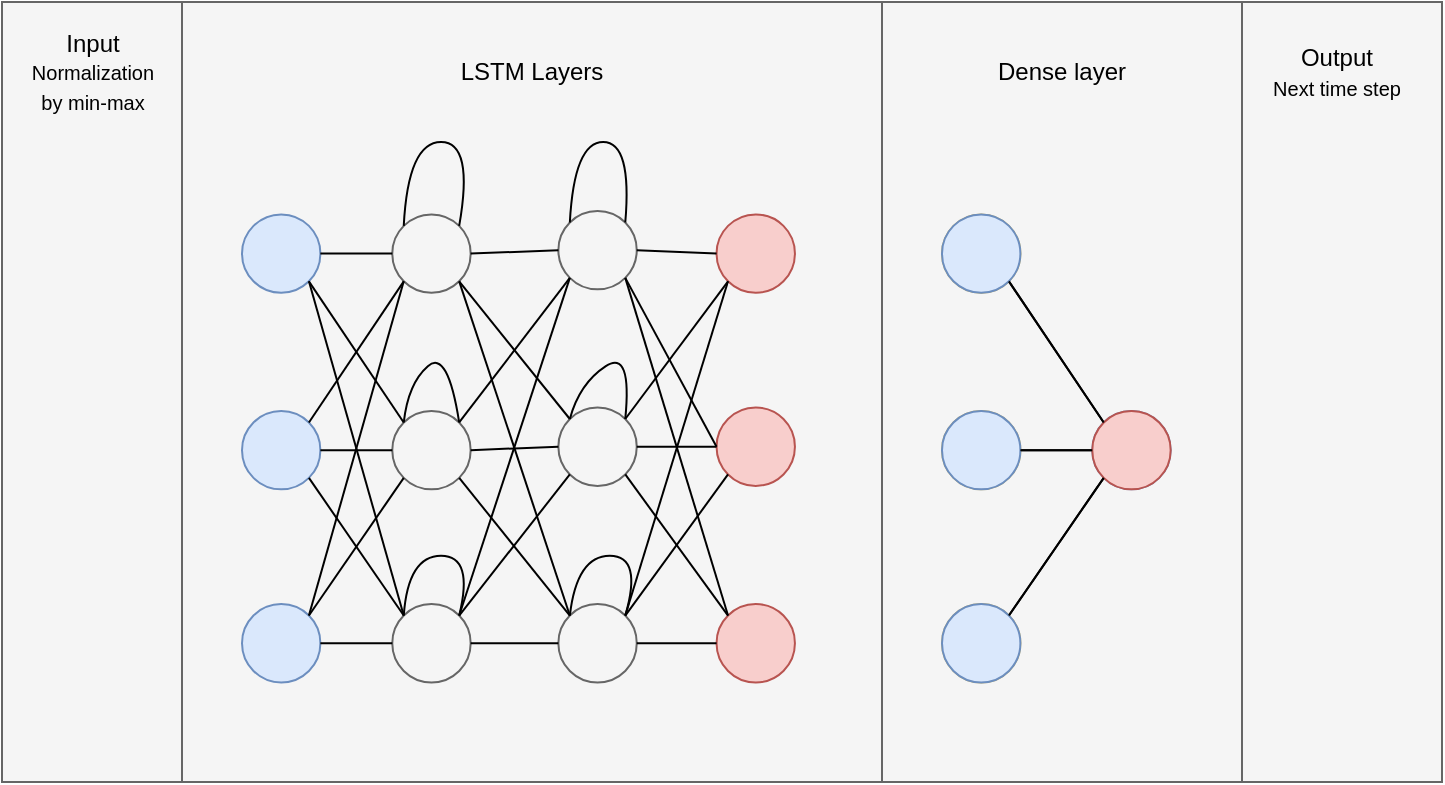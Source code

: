 <mxfile version="24.9.0">
  <diagram name="Recurrent Neural Network (RNN)" id="LHz0P33K-LMMh44sAPcR">
    <mxGraphModel dx="1434" dy="738" grid="1" gridSize="10" guides="1" tooltips="1" connect="1" arrows="1" fold="1" page="1" pageScale="1" pageWidth="850" pageHeight="1100" math="0" shadow="0">
      <root>
        <mxCell id="Lu3lADUNCScUDSHZM6QB-0" />
        <mxCell id="Lu3lADUNCScUDSHZM6QB-1" parent="Lu3lADUNCScUDSHZM6QB-0" />
        <mxCell id="SHPWQL9Js9zqcqUEqA2E-23" value="" style="group;fillColor=#dae8fc;strokeColor=#6c8ebf;" parent="Lu3lADUNCScUDSHZM6QB-1" vertex="1" connectable="0">
          <mxGeometry x="140" y="230" width="320" height="320" as="geometry" />
        </mxCell>
        <mxCell id="Yk8ms6qGuwUDCU6Bnd6E-1" value="" style="rounded=0;whiteSpace=wrap;html=1;fillColor=#ffe6cc;strokeColor=#d79b00;" vertex="1" parent="SHPWQL9Js9zqcqUEqA2E-23">
          <mxGeometry x="-30" y="-70" width="350" height="390" as="geometry" />
        </mxCell>
        <mxCell id="Lu3lADUNCScUDSHZM6QB-6" value="" style="ellipse;whiteSpace=wrap;html=1;aspect=fixed;strokeColor=#d6b656;fillColor=#fff2cc;" parent="SHPWQL9Js9zqcqUEqA2E-23" vertex="1">
          <mxGeometry y="36.207" width="39.196" height="39.196" as="geometry" />
        </mxCell>
        <mxCell id="Lu3lADUNCScUDSHZM6QB-7" value="" style="ellipse;whiteSpace=wrap;html=1;aspect=fixed;strokeColor=#d6b656;fillColor=#fff2cc;" parent="SHPWQL9Js9zqcqUEqA2E-23" vertex="1">
          <mxGeometry y="134.483" width="39.196" height="39.196" as="geometry" />
        </mxCell>
        <mxCell id="Lu3lADUNCScUDSHZM6QB-8" value="" style="ellipse;whiteSpace=wrap;html=1;aspect=fixed;strokeColor=#d6b656;fillColor=#fff2cc;" parent="SHPWQL9Js9zqcqUEqA2E-23" vertex="1">
          <mxGeometry y="231.034" width="39.196" height="39.196" as="geometry" />
        </mxCell>
        <mxCell id="Lu3lADUNCScUDSHZM6QB-11" value="" style="ellipse;whiteSpace=wrap;html=1;aspect=fixed;strokeColor=#6c8ebf;fillColor=#dae8fc;" parent="SHPWQL9Js9zqcqUEqA2E-23" vertex="1">
          <mxGeometry x="75.136" y="36.207" width="39.196" height="39.196" as="geometry" />
        </mxCell>
        <mxCell id="Lu3lADUNCScUDSHZM6QB-12" value="" style="ellipse;whiteSpace=wrap;html=1;aspect=fixed;strokeColor=#6c8ebf;fillColor=#dae8fc;" parent="SHPWQL9Js9zqcqUEqA2E-23" vertex="1">
          <mxGeometry x="75.136" y="134.483" width="39.196" height="39.196" as="geometry" />
        </mxCell>
        <mxCell id="Lu3lADUNCScUDSHZM6QB-13" value="" style="ellipse;whiteSpace=wrap;html=1;aspect=fixed;strokeColor=#6c8ebf;fillColor=#dae8fc;" parent="SHPWQL9Js9zqcqUEqA2E-23" vertex="1">
          <mxGeometry x="75.136" y="231.034" width="39.196" height="39.196" as="geometry" />
        </mxCell>
        <mxCell id="Lu3lADUNCScUDSHZM6QB-15" value="" style="ellipse;whiteSpace=wrap;html=1;aspect=fixed;strokeColor=#6c8ebf;fillColor=#dae8fc;" parent="SHPWQL9Js9zqcqUEqA2E-23" vertex="1">
          <mxGeometry x="158.182" y="34.483" width="39.196" height="39.196" as="geometry" />
        </mxCell>
        <mxCell id="Lu3lADUNCScUDSHZM6QB-16" value="" style="ellipse;whiteSpace=wrap;html=1;aspect=fixed;strokeColor=#6c8ebf;fillColor=#dae8fc;" parent="SHPWQL9Js9zqcqUEqA2E-23" vertex="1">
          <mxGeometry x="158.182" y="132.759" width="39.196" height="39.196" as="geometry" />
        </mxCell>
        <mxCell id="Lu3lADUNCScUDSHZM6QB-17" value="" style="ellipse;whiteSpace=wrap;html=1;aspect=fixed;strokeColor=#6c8ebf;fillColor=#dae8fc;" parent="SHPWQL9Js9zqcqUEqA2E-23" vertex="1">
          <mxGeometry x="158.182" y="231.034" width="39.196" height="39.196" as="geometry" />
        </mxCell>
        <mxCell id="Lu3lADUNCScUDSHZM6QB-19" value="" style="ellipse;whiteSpace=wrap;html=1;aspect=fixed;strokeColor=#b85450;fillColor=#f8cecc;" parent="SHPWQL9Js9zqcqUEqA2E-23" vertex="1">
          <mxGeometry x="237.273" y="36.207" width="39.196" height="39.196" as="geometry" />
        </mxCell>
        <mxCell id="Lu3lADUNCScUDSHZM6QB-20" value="" style="ellipse;whiteSpace=wrap;html=1;aspect=fixed;strokeColor=#b85450;fillColor=#f8cecc;" parent="SHPWQL9Js9zqcqUEqA2E-23" vertex="1">
          <mxGeometry x="237.273" y="132.759" width="39.196" height="39.196" as="geometry" />
        </mxCell>
        <mxCell id="Lu3lADUNCScUDSHZM6QB-21" value="" style="ellipse;whiteSpace=wrap;html=1;aspect=fixed;strokeColor=#b85450;fillColor=#f8cecc;" parent="SHPWQL9Js9zqcqUEqA2E-23" vertex="1">
          <mxGeometry x="237.273" y="231.034" width="39.196" height="39.196" as="geometry" />
        </mxCell>
        <mxCell id="Lu3lADUNCScUDSHZM6QB-57" value="" style="endArrow=none;html=1;rounded=0;exitX=1;exitY=0.5;exitDx=0;exitDy=0;entryX=0;entryY=0.5;entryDx=0;entryDy=0;" parent="SHPWQL9Js9zqcqUEqA2E-23" source="Lu3lADUNCScUDSHZM6QB-7" target="Lu3lADUNCScUDSHZM6QB-12" edge="1">
          <mxGeometry width="50" height="50" relative="1" as="geometry">
            <mxPoint x="278.136" y="215.517" as="sourcePoint" />
            <mxPoint x="67.227" y="198.276" as="targetPoint" />
          </mxGeometry>
        </mxCell>
        <mxCell id="Lu3lADUNCScUDSHZM6QB-58" value="" style="endArrow=none;html=1;rounded=0;exitX=1;exitY=0.5;exitDx=0;exitDy=0;entryX=0;entryY=0.5;entryDx=0;entryDy=0;" parent="SHPWQL9Js9zqcqUEqA2E-23" source="Lu3lADUNCScUDSHZM6QB-8" target="Lu3lADUNCScUDSHZM6QB-13" edge="1">
          <mxGeometry width="50" height="50" relative="1" as="geometry">
            <mxPoint x="278.136" y="215.517" as="sourcePoint" />
            <mxPoint x="344.045" y="129.31" as="targetPoint" />
          </mxGeometry>
        </mxCell>
        <mxCell id="Lu3lADUNCScUDSHZM6QB-61" value="" style="endArrow=none;html=1;rounded=0;exitX=1;exitY=1;exitDx=0;exitDy=0;entryX=0;entryY=0;entryDx=0;entryDy=0;" parent="SHPWQL9Js9zqcqUEqA2E-23" source="Lu3lADUNCScUDSHZM6QB-6" target="Lu3lADUNCScUDSHZM6QB-12" edge="1">
          <mxGeometry width="50" height="50" relative="1" as="geometry">
            <mxPoint x="278.136" y="181.034" as="sourcePoint" />
            <mxPoint x="344.045" y="94.828" as="targetPoint" />
          </mxGeometry>
        </mxCell>
        <mxCell id="Lu3lADUNCScUDSHZM6QB-62" value="" style="endArrow=none;html=1;rounded=0;exitX=1;exitY=1;exitDx=0;exitDy=0;entryX=0;entryY=0;entryDx=0;entryDy=0;" parent="SHPWQL9Js9zqcqUEqA2E-23" source="Lu3lADUNCScUDSHZM6QB-7" target="Lu3lADUNCScUDSHZM6QB-13" edge="1">
          <mxGeometry width="50" height="50" relative="1" as="geometry">
            <mxPoint x="278.136" y="181.034" as="sourcePoint" />
            <mxPoint x="344.045" y="94.828" as="targetPoint" />
          </mxGeometry>
        </mxCell>
        <mxCell id="Lu3lADUNCScUDSHZM6QB-65" value="" style="endArrow=none;html=1;rounded=0;exitX=1;exitY=0;exitDx=0;exitDy=0;entryX=0;entryY=1;entryDx=0;entryDy=0;" parent="SHPWQL9Js9zqcqUEqA2E-23" source="Lu3lADUNCScUDSHZM6QB-7" target="Lu3lADUNCScUDSHZM6QB-11" edge="1">
          <mxGeometry width="50" height="50" relative="1" as="geometry">
            <mxPoint x="71.369" y="-15.762" as="sourcePoint" />
            <mxPoint x="109.222" y="-65.272" as="targetPoint" />
          </mxGeometry>
        </mxCell>
        <mxCell id="Lu3lADUNCScUDSHZM6QB-66" value="" style="endArrow=none;html=1;rounded=0;exitX=1;exitY=0;exitDx=0;exitDy=0;entryX=0;entryY=1;entryDx=0;entryDy=0;" parent="SHPWQL9Js9zqcqUEqA2E-23" source="Lu3lADUNCScUDSHZM6QB-8" target="Lu3lADUNCScUDSHZM6QB-12" edge="1">
          <mxGeometry width="50" height="50" relative="1" as="geometry">
            <mxPoint x="84.551" y="1.479" as="sourcePoint" />
            <mxPoint x="122.404" y="-48.031" as="targetPoint" />
          </mxGeometry>
        </mxCell>
        <mxCell id="Lu3lADUNCScUDSHZM6QB-97" value="" style="endArrow=none;html=1;rounded=0;entryX=0;entryY=0.5;entryDx=0;entryDy=0;exitX=1;exitY=1;exitDx=0;exitDy=0;" parent="SHPWQL9Js9zqcqUEqA2E-23" source="Lu3lADUNCScUDSHZM6QB-15" target="Lu3lADUNCScUDSHZM6QB-20" edge="1">
          <mxGeometry width="50" height="50" relative="1" as="geometry">
            <mxPoint x="232" y="24.138" as="sourcePoint" />
            <mxPoint x="271.358" y="177.341" as="targetPoint" />
          </mxGeometry>
        </mxCell>
        <mxCell id="Lu3lADUNCScUDSHZM6QB-98" value="" style="endArrow=none;html=1;rounded=0;entryX=0;entryY=0;entryDx=0;entryDy=0;exitX=1;exitY=1;exitDx=0;exitDy=0;" parent="SHPWQL9Js9zqcqUEqA2E-23" source="Lu3lADUNCScUDSHZM6QB-15" target="Lu3lADUNCScUDSHZM6QB-21" edge="1">
          <mxGeometry width="50" height="50" relative="1" as="geometry">
            <mxPoint x="216.369" y="110.59" as="sourcePoint" />
            <mxPoint x="250.455" y="184.483" as="targetPoint" />
          </mxGeometry>
        </mxCell>
        <mxCell id="Lu3lADUNCScUDSHZM6QB-100" value="" style="endArrow=none;html=1;rounded=0;entryX=0;entryY=0.5;entryDx=0;entryDy=0;exitX=1;exitY=0.5;exitDx=0;exitDy=0;" parent="SHPWQL9Js9zqcqUEqA2E-23" source="Lu3lADUNCScUDSHZM6QB-16" target="Lu3lADUNCScUDSHZM6QB-20" edge="1">
          <mxGeometry width="50" height="50" relative="1" as="geometry">
            <mxPoint x="224.091" y="86.207" as="sourcePoint" />
            <mxPoint x="250.455" y="87.931" as="targetPoint" />
          </mxGeometry>
        </mxCell>
        <mxCell id="Lu3lADUNCScUDSHZM6QB-101" value="" style="endArrow=none;html=1;rounded=0;entryX=0;entryY=0;entryDx=0;entryDy=0;exitX=1;exitY=1;exitDx=0;exitDy=0;" parent="SHPWQL9Js9zqcqUEqA2E-23" source="Lu3lADUNCScUDSHZM6QB-16" target="Lu3lADUNCScUDSHZM6QB-21" edge="1">
          <mxGeometry width="50" height="50" relative="1" as="geometry">
            <mxPoint x="224.091" y="184.483" as="sourcePoint" />
            <mxPoint x="250.455" y="184.483" as="targetPoint" />
          </mxGeometry>
        </mxCell>
        <mxCell id="Lu3lADUNCScUDSHZM6QB-102" value="" style="endArrow=none;html=1;rounded=0;exitX=1;exitY=0.5;exitDx=0;exitDy=0;entryX=0;entryY=0.5;entryDx=0;entryDy=0;" parent="SHPWQL9Js9zqcqUEqA2E-23" source="Lu3lADUNCScUDSHZM6QB-17" target="Lu3lADUNCScUDSHZM6QB-21" edge="1">
          <mxGeometry width="50" height="50" relative="1" as="geometry">
            <mxPoint x="216.369" y="208.866" as="sourcePoint" />
            <mxPoint x="232" y="300.0" as="targetPoint" />
          </mxGeometry>
        </mxCell>
        <mxCell id="Lu3lADUNCScUDSHZM6QB-103" value="" style="endArrow=none;html=1;rounded=0;exitX=1;exitY=0;exitDx=0;exitDy=0;entryX=0;entryY=1;entryDx=0;entryDy=0;" parent="SHPWQL9Js9zqcqUEqA2E-23" source="Lu3lADUNCScUDSHZM6QB-17" target="Lu3lADUNCScUDSHZM6QB-20" edge="1">
          <mxGeometry width="50" height="50" relative="1" as="geometry">
            <mxPoint x="224.091" y="282.759" as="sourcePoint" />
            <mxPoint x="250.455" y="282.759" as="targetPoint" />
          </mxGeometry>
        </mxCell>
        <mxCell id="Lu3lADUNCScUDSHZM6QB-104" value="" style="endArrow=none;html=1;rounded=0;exitX=1;exitY=0;exitDx=0;exitDy=0;entryX=0;entryY=1;entryDx=0;entryDy=0;" parent="SHPWQL9Js9zqcqUEqA2E-23" source="Lu3lADUNCScUDSHZM6QB-17" target="Lu3lADUNCScUDSHZM6QB-19" edge="1">
          <mxGeometry width="50" height="50" relative="1" as="geometry">
            <mxPoint x="216.369" y="258.376" as="sourcePoint" />
            <mxPoint x="258.176" y="208.866" as="targetPoint" />
          </mxGeometry>
        </mxCell>
        <mxCell id="Lu3lADUNCScUDSHZM6QB-106" value="" style="endArrow=none;html=1;rounded=0;exitX=1;exitY=0;exitDx=0;exitDy=0;entryX=0;entryY=1;entryDx=0;entryDy=0;" parent="SHPWQL9Js9zqcqUEqA2E-23" source="Lu3lADUNCScUDSHZM6QB-16" target="Lu3lADUNCScUDSHZM6QB-19" edge="1">
          <mxGeometry width="50" height="50" relative="1" as="geometry">
            <mxPoint x="216.369" y="258.376" as="sourcePoint" />
            <mxPoint x="258.176" y="14.038" as="targetPoint" />
          </mxGeometry>
        </mxCell>
        <mxCell id="SHPWQL9Js9zqcqUEqA2E-1" value="" style="endArrow=none;html=1;rounded=0;exitX=1;exitY=0.5;exitDx=0;exitDy=0;entryX=0;entryY=0.5;entryDx=0;entryDy=0;" parent="SHPWQL9Js9zqcqUEqA2E-23" source="Lu3lADUNCScUDSHZM6QB-6" target="Lu3lADUNCScUDSHZM6QB-11" edge="1">
          <mxGeometry width="50" height="50" relative="1" as="geometry">
            <mxPoint x="58.187" y="112.314" as="sourcePoint" />
            <mxPoint x="96.04" y="161.824" as="targetPoint" />
          </mxGeometry>
        </mxCell>
        <mxCell id="SHPWQL9Js9zqcqUEqA2E-2" value="" style="endArrow=none;html=1;rounded=0;exitX=1;exitY=1;exitDx=0;exitDy=0;entryX=0;entryY=0;entryDx=0;entryDy=0;" parent="SHPWQL9Js9zqcqUEqA2E-23" source="Lu3lADUNCScUDSHZM6QB-6" target="Lu3lADUNCScUDSHZM6QB-13" edge="1">
          <mxGeometry width="50" height="50" relative="1" as="geometry">
            <mxPoint x="65.909" y="87.931" as="sourcePoint" />
            <mxPoint x="88.318" y="87.931" as="targetPoint" />
          </mxGeometry>
        </mxCell>
        <mxCell id="SHPWQL9Js9zqcqUEqA2E-3" value="" style="endArrow=none;html=1;rounded=0;exitX=1;exitY=0;exitDx=0;exitDy=0;entryX=0;entryY=1;entryDx=0;entryDy=0;" parent="SHPWQL9Js9zqcqUEqA2E-23" source="Lu3lADUNCScUDSHZM6QB-8" target="Lu3lADUNCScUDSHZM6QB-11" edge="1">
          <mxGeometry width="50" height="50" relative="1" as="geometry">
            <mxPoint x="58.187" y="112.314" as="sourcePoint" />
            <mxPoint x="96.04" y="258.376" as="targetPoint" />
          </mxGeometry>
        </mxCell>
        <mxCell id="SHPWQL9Js9zqcqUEqA2E-4" value="" style="endArrow=none;html=1;rounded=0;exitX=1;exitY=0.5;exitDx=0;exitDy=0;entryX=0;entryY=0.5;entryDx=0;entryDy=0;" parent="SHPWQL9Js9zqcqUEqA2E-23" source="Lu3lADUNCScUDSHZM6QB-15" target="Lu3lADUNCScUDSHZM6QB-19" edge="1">
          <mxGeometry width="50" height="50" relative="1" as="geometry">
            <mxPoint x="65.909" y="87.931" as="sourcePoint" />
            <mxPoint x="88.318" y="87.931" as="targetPoint" />
          </mxGeometry>
        </mxCell>
        <mxCell id="SHPWQL9Js9zqcqUEqA2E-5" value="" style="endArrow=none;html=1;rounded=0;exitX=1;exitY=0.5;exitDx=0;exitDy=0;entryX=0;entryY=0.5;entryDx=0;entryDy=0;" parent="SHPWQL9Js9zqcqUEqA2E-23" source="Lu3lADUNCScUDSHZM6QB-11" target="Lu3lADUNCScUDSHZM6QB-15" edge="1">
          <mxGeometry width="50" height="50" relative="1" as="geometry">
            <mxPoint x="224.091" y="86.207" as="sourcePoint" />
            <mxPoint x="118.636" y="-10.345" as="targetPoint" />
          </mxGeometry>
        </mxCell>
        <mxCell id="SHPWQL9Js9zqcqUEqA2E-6" value="" style="endArrow=none;html=1;rounded=0;exitX=1;exitY=1;exitDx=0;exitDy=0;entryX=0;entryY=0;entryDx=0;entryDy=0;" parent="SHPWQL9Js9zqcqUEqA2E-23" source="Lu3lADUNCScUDSHZM6QB-11" target="Lu3lADUNCScUDSHZM6QB-16" edge="1">
          <mxGeometry width="50" height="50" relative="1" as="geometry">
            <mxPoint x="141.045" y="87.931" as="sourcePoint" />
            <mxPoint x="171.364" y="86.207" as="targetPoint" />
          </mxGeometry>
        </mxCell>
        <mxCell id="SHPWQL9Js9zqcqUEqA2E-7" value="" style="endArrow=none;html=1;rounded=0;exitX=1;exitY=1;exitDx=0;exitDy=0;entryX=0;entryY=0;entryDx=0;entryDy=0;" parent="SHPWQL9Js9zqcqUEqA2E-23" source="Lu3lADUNCScUDSHZM6QB-11" target="Lu3lADUNCScUDSHZM6QB-17" edge="1">
          <mxGeometry width="50" height="50" relative="1" as="geometry">
            <mxPoint x="133.324" y="112.314" as="sourcePoint" />
            <mxPoint x="179.085" y="160.1" as="targetPoint" />
          </mxGeometry>
        </mxCell>
        <mxCell id="SHPWQL9Js9zqcqUEqA2E-8" value="" style="endArrow=none;html=1;rounded=0;exitX=1;exitY=0.5;exitDx=0;exitDy=0;entryX=0;entryY=0.5;entryDx=0;entryDy=0;" parent="SHPWQL9Js9zqcqUEqA2E-23" source="Lu3lADUNCScUDSHZM6QB-12" target="Lu3lADUNCScUDSHZM6QB-16" edge="1">
          <mxGeometry width="50" height="50" relative="1" as="geometry">
            <mxPoint x="133.324" y="112.314" as="sourcePoint" />
            <mxPoint x="179.085" y="258.376" as="targetPoint" />
          </mxGeometry>
        </mxCell>
        <mxCell id="SHPWQL9Js9zqcqUEqA2E-9" value="" style="endArrow=none;html=1;rounded=0;exitX=1;exitY=1;exitDx=0;exitDy=0;entryX=0;entryY=0;entryDx=0;entryDy=0;" parent="SHPWQL9Js9zqcqUEqA2E-23" source="Lu3lADUNCScUDSHZM6QB-12" target="Lu3lADUNCScUDSHZM6QB-17" edge="1">
          <mxGeometry width="50" height="50" relative="1" as="geometry">
            <mxPoint x="141.045" y="186.207" as="sourcePoint" />
            <mxPoint x="171.364" y="184.483" as="targetPoint" />
          </mxGeometry>
        </mxCell>
        <mxCell id="SHPWQL9Js9zqcqUEqA2E-10" value="" style="endArrow=none;html=1;rounded=0;exitX=1;exitY=0.5;exitDx=0;exitDy=0;entryX=0;entryY=0.5;entryDx=0;entryDy=0;" parent="SHPWQL9Js9zqcqUEqA2E-23" source="Lu3lADUNCScUDSHZM6QB-13" target="Lu3lADUNCScUDSHZM6QB-17" edge="1">
          <mxGeometry width="50" height="50" relative="1" as="geometry">
            <mxPoint x="133.324" y="210.59" as="sourcePoint" />
            <mxPoint x="179.085" y="258.376" as="targetPoint" />
          </mxGeometry>
        </mxCell>
        <mxCell id="SHPWQL9Js9zqcqUEqA2E-11" value="" style="endArrow=none;html=1;rounded=0;exitX=1;exitY=0;exitDx=0;exitDy=0;entryX=0;entryY=1;entryDx=0;entryDy=0;" parent="SHPWQL9Js9zqcqUEqA2E-23" source="Lu3lADUNCScUDSHZM6QB-13" target="Lu3lADUNCScUDSHZM6QB-16" edge="1">
          <mxGeometry width="50" height="50" relative="1" as="geometry">
            <mxPoint x="141.045" y="282.759" as="sourcePoint" />
            <mxPoint x="171.364" y="282.759" as="targetPoint" />
          </mxGeometry>
        </mxCell>
        <mxCell id="SHPWQL9Js9zqcqUEqA2E-12" value="" style="endArrow=none;html=1;rounded=0;exitX=1;exitY=0;exitDx=0;exitDy=0;entryX=0;entryY=1;entryDx=0;entryDy=0;" parent="SHPWQL9Js9zqcqUEqA2E-23" source="Lu3lADUNCScUDSHZM6QB-13" target="Lu3lADUNCScUDSHZM6QB-15" edge="1">
          <mxGeometry width="50" height="50" relative="1" as="geometry">
            <mxPoint x="133.324" y="258.376" as="sourcePoint" />
            <mxPoint x="179.085" y="208.866" as="targetPoint" />
          </mxGeometry>
        </mxCell>
        <mxCell id="SHPWQL9Js9zqcqUEqA2E-13" value="" style="endArrow=none;html=1;rounded=0;exitX=1;exitY=0;exitDx=0;exitDy=0;entryX=0;entryY=1;entryDx=0;entryDy=0;" parent="SHPWQL9Js9zqcqUEqA2E-23" source="Lu3lADUNCScUDSHZM6QB-12" target="Lu3lADUNCScUDSHZM6QB-15" edge="1">
          <mxGeometry width="50" height="50" relative="1" as="geometry">
            <mxPoint x="133.324" y="258.376" as="sourcePoint" />
            <mxPoint x="179.085" y="110.59" as="targetPoint" />
          </mxGeometry>
        </mxCell>
        <mxCell id="SHPWQL9Js9zqcqUEqA2E-16" value="" style="endArrow=none;html=1;rounded=0;fontSize=12;curved=1;entryX=1;entryY=0;entryDx=0;entryDy=0;exitX=0;exitY=0;exitDx=0;exitDy=0;" parent="SHPWQL9Js9zqcqUEqA2E-23" source="Lu3lADUNCScUDSHZM6QB-15" target="Lu3lADUNCScUDSHZM6QB-15" edge="1">
          <mxGeometry width="50" height="50" relative="1" as="geometry">
            <mxPoint x="63.273" y="86.207" as="sourcePoint" />
            <mxPoint x="129.182" as="targetPoint" />
            <Array as="points">
              <mxPoint x="166.091" />
              <mxPoint x="195.091" />
            </Array>
          </mxGeometry>
        </mxCell>
        <mxCell id="SHPWQL9Js9zqcqUEqA2E-17" value="" style="endArrow=none;html=1;rounded=0;fontSize=12;curved=1;entryX=1;entryY=0;entryDx=0;entryDy=0;exitX=0;exitY=0;exitDx=0;exitDy=0;" parent="SHPWQL9Js9zqcqUEqA2E-23" source="Lu3lADUNCScUDSHZM6QB-11" target="Lu3lADUNCScUDSHZM6QB-11" edge="1">
          <mxGeometry width="50" height="50" relative="1" as="geometry">
            <mxPoint x="179.085" y="61.824" as="sourcePoint" />
            <mxPoint x="216.369" y="61.824" as="targetPoint" />
            <Array as="points">
              <mxPoint x="83.045" />
              <mxPoint x="116" />
            </Array>
          </mxGeometry>
        </mxCell>
        <mxCell id="SHPWQL9Js9zqcqUEqA2E-19" value="" style="endArrow=none;html=1;rounded=0;fontSize=12;curved=1;entryX=1;entryY=0;entryDx=0;entryDy=0;exitX=0;exitY=0;exitDx=0;exitDy=0;" parent="SHPWQL9Js9zqcqUEqA2E-23" source="Lu3lADUNCScUDSHZM6QB-16" target="Lu3lADUNCScUDSHZM6QB-16" edge="1">
          <mxGeometry width="50" height="50" relative="1" as="geometry">
            <mxPoint x="165.904" y="144.583" as="sourcePoint" />
            <mxPoint x="203.187" y="144.583" as="targetPoint" />
            <Array as="points">
              <mxPoint x="168.727" y="120.69" />
              <mxPoint x="195.091" y="103.448" />
            </Array>
          </mxGeometry>
        </mxCell>
        <mxCell id="SHPWQL9Js9zqcqUEqA2E-20" value="" style="endArrow=none;html=1;rounded=0;fontSize=12;curved=1;entryX=1;entryY=0;entryDx=0;entryDy=0;exitX=0;exitY=0;exitDx=0;exitDy=0;" parent="SHPWQL9Js9zqcqUEqA2E-23" source="Lu3lADUNCScUDSHZM6QB-12" target="Lu3lADUNCScUDSHZM6QB-12" edge="1">
          <mxGeometry width="50" height="50" relative="1" as="geometry">
            <mxPoint x="78.904" y="144.583" as="sourcePoint" />
            <mxPoint x="116.187" y="144.583" as="targetPoint" />
            <Array as="points">
              <mxPoint x="83.045" y="120.69" />
              <mxPoint x="102.818" y="103.448" />
            </Array>
          </mxGeometry>
        </mxCell>
        <mxCell id="SHPWQL9Js9zqcqUEqA2E-21" value="" style="endArrow=none;html=1;rounded=0;fontSize=12;curved=1;entryX=1;entryY=0;entryDx=0;entryDy=0;exitX=0;exitY=0;exitDx=0;exitDy=0;" parent="SHPWQL9Js9zqcqUEqA2E-23" source="Lu3lADUNCScUDSHZM6QB-13" target="Lu3lADUNCScUDSHZM6QB-13" edge="1">
          <mxGeometry width="50" height="50" relative="1" as="geometry">
            <mxPoint x="78.904" y="234.238" as="sourcePoint" />
            <mxPoint x="116.187" y="234.238" as="targetPoint" />
            <Array as="points">
              <mxPoint x="83.045" y="206.897" />
              <mxPoint x="116" y="206.897" />
            </Array>
          </mxGeometry>
        </mxCell>
        <mxCell id="SHPWQL9Js9zqcqUEqA2E-22" value="" style="endArrow=none;html=1;rounded=0;fontSize=12;curved=1;entryX=1;entryY=0;entryDx=0;entryDy=0;exitX=0;exitY=0;exitDx=0;exitDy=0;" parent="SHPWQL9Js9zqcqUEqA2E-23" source="Lu3lADUNCScUDSHZM6QB-17" target="Lu3lADUNCScUDSHZM6QB-17" edge="1">
          <mxGeometry width="50" height="50" relative="1" as="geometry">
            <mxPoint x="167.222" y="241.134" as="sourcePoint" />
            <mxPoint x="204.506" y="241.134" as="targetPoint" />
            <Array as="points">
              <mxPoint x="167.409" y="206.897" />
              <mxPoint x="200.364" y="206.897" />
            </Array>
          </mxGeometry>
        </mxCell>
        <mxCell id="Yk8ms6qGuwUDCU6Bnd6E-4" value="LSTM Layers" style="text;html=1;align=center;verticalAlign=middle;whiteSpace=wrap;rounded=0;" vertex="1" parent="SHPWQL9Js9zqcqUEqA2E-23">
          <mxGeometry x="75" y="-50" width="140" height="30" as="geometry" />
        </mxCell>
        <mxCell id="Yk8ms6qGuwUDCU6Bnd6E-7" value="" style="group;fillColor=#f5f5f5;fontColor=#333333;strokeColor=#666666;" vertex="1" connectable="0" parent="SHPWQL9Js9zqcqUEqA2E-23">
          <mxGeometry width="320" height="320" as="geometry" />
        </mxCell>
        <mxCell id="Yk8ms6qGuwUDCU6Bnd6E-8" value="" style="rounded=0;whiteSpace=wrap;html=1;fillColor=#f5f5f5;strokeColor=#666666;fontColor=#333333;" vertex="1" parent="Yk8ms6qGuwUDCU6Bnd6E-7">
          <mxGeometry x="-30" y="-70" width="350" height="390" as="geometry" />
        </mxCell>
        <mxCell id="Yk8ms6qGuwUDCU6Bnd6E-9" value="" style="ellipse;whiteSpace=wrap;html=1;aspect=fixed;strokeColor=#6c8ebf;fillColor=#dae8fc;" vertex="1" parent="Yk8ms6qGuwUDCU6Bnd6E-7">
          <mxGeometry y="36.207" width="39.196" height="39.196" as="geometry" />
        </mxCell>
        <mxCell id="Yk8ms6qGuwUDCU6Bnd6E-10" value="" style="ellipse;whiteSpace=wrap;html=1;aspect=fixed;strokeColor=#6c8ebf;fillColor=#dae8fc;" vertex="1" parent="Yk8ms6qGuwUDCU6Bnd6E-7">
          <mxGeometry y="134.483" width="39.196" height="39.196" as="geometry" />
        </mxCell>
        <mxCell id="Yk8ms6qGuwUDCU6Bnd6E-11" value="" style="ellipse;whiteSpace=wrap;html=1;aspect=fixed;strokeColor=#6c8ebf;fillColor=#dae8fc;" vertex="1" parent="Yk8ms6qGuwUDCU6Bnd6E-7">
          <mxGeometry y="231.034" width="39.196" height="39.196" as="geometry" />
        </mxCell>
        <mxCell id="Yk8ms6qGuwUDCU6Bnd6E-12" value="" style="ellipse;whiteSpace=wrap;html=1;aspect=fixed;strokeColor=#666666;fillColor=#f5f5f5;fontColor=#333333;" vertex="1" parent="Yk8ms6qGuwUDCU6Bnd6E-7">
          <mxGeometry x="75.136" y="36.207" width="39.196" height="39.196" as="geometry" />
        </mxCell>
        <mxCell id="Yk8ms6qGuwUDCU6Bnd6E-13" value="" style="ellipse;whiteSpace=wrap;html=1;aspect=fixed;strokeColor=#666666;fillColor=#f5f5f5;fontColor=#333333;" vertex="1" parent="Yk8ms6qGuwUDCU6Bnd6E-7">
          <mxGeometry x="75.136" y="134.483" width="39.196" height="39.196" as="geometry" />
        </mxCell>
        <mxCell id="Yk8ms6qGuwUDCU6Bnd6E-14" value="" style="ellipse;whiteSpace=wrap;html=1;aspect=fixed;strokeColor=#666666;fillColor=#f5f5f5;fontColor=#333333;" vertex="1" parent="Yk8ms6qGuwUDCU6Bnd6E-7">
          <mxGeometry x="75.136" y="231.034" width="39.196" height="39.196" as="geometry" />
        </mxCell>
        <mxCell id="Yk8ms6qGuwUDCU6Bnd6E-15" value="" style="ellipse;whiteSpace=wrap;html=1;aspect=fixed;strokeColor=#666666;fillColor=#f5f5f5;fontColor=#333333;" vertex="1" parent="Yk8ms6qGuwUDCU6Bnd6E-7">
          <mxGeometry x="158.182" y="34.483" width="39.196" height="39.196" as="geometry" />
        </mxCell>
        <mxCell id="Yk8ms6qGuwUDCU6Bnd6E-16" value="" style="ellipse;whiteSpace=wrap;html=1;aspect=fixed;strokeColor=#666666;fillColor=#f5f5f5;fontColor=#333333;" vertex="1" parent="Yk8ms6qGuwUDCU6Bnd6E-7">
          <mxGeometry x="158.182" y="132.759" width="39.196" height="39.196" as="geometry" />
        </mxCell>
        <mxCell id="Yk8ms6qGuwUDCU6Bnd6E-17" value="" style="ellipse;whiteSpace=wrap;html=1;aspect=fixed;strokeColor=#666666;fillColor=#f5f5f5;fontColor=#333333;" vertex="1" parent="Yk8ms6qGuwUDCU6Bnd6E-7">
          <mxGeometry x="158.182" y="231.034" width="39.196" height="39.196" as="geometry" />
        </mxCell>
        <mxCell id="Yk8ms6qGuwUDCU6Bnd6E-18" value="" style="ellipse;whiteSpace=wrap;html=1;aspect=fixed;strokeColor=#b85450;fillColor=#f8cecc;" vertex="1" parent="Yk8ms6qGuwUDCU6Bnd6E-7">
          <mxGeometry x="237.273" y="36.207" width="39.196" height="39.196" as="geometry" />
        </mxCell>
        <mxCell id="Yk8ms6qGuwUDCU6Bnd6E-19" value="" style="ellipse;whiteSpace=wrap;html=1;aspect=fixed;strokeColor=#b85450;fillColor=#f8cecc;" vertex="1" parent="Yk8ms6qGuwUDCU6Bnd6E-7">
          <mxGeometry x="237.273" y="132.759" width="39.196" height="39.196" as="geometry" />
        </mxCell>
        <mxCell id="Yk8ms6qGuwUDCU6Bnd6E-20" value="" style="ellipse;whiteSpace=wrap;html=1;aspect=fixed;strokeColor=#b85450;fillColor=#f8cecc;" vertex="1" parent="Yk8ms6qGuwUDCU6Bnd6E-7">
          <mxGeometry x="237.273" y="231.034" width="39.196" height="39.196" as="geometry" />
        </mxCell>
        <mxCell id="Yk8ms6qGuwUDCU6Bnd6E-21" value="" style="endArrow=none;html=1;rounded=0;exitX=1;exitY=0.5;exitDx=0;exitDy=0;entryX=0;entryY=0.5;entryDx=0;entryDy=0;" edge="1" parent="Yk8ms6qGuwUDCU6Bnd6E-7" source="Yk8ms6qGuwUDCU6Bnd6E-10" target="Yk8ms6qGuwUDCU6Bnd6E-13">
          <mxGeometry width="50" height="50" relative="1" as="geometry">
            <mxPoint x="278.136" y="215.517" as="sourcePoint" />
            <mxPoint x="67.227" y="198.276" as="targetPoint" />
          </mxGeometry>
        </mxCell>
        <mxCell id="Yk8ms6qGuwUDCU6Bnd6E-22" value="" style="endArrow=none;html=1;rounded=0;exitX=1;exitY=0.5;exitDx=0;exitDy=0;entryX=0;entryY=0.5;entryDx=0;entryDy=0;" edge="1" parent="Yk8ms6qGuwUDCU6Bnd6E-7" source="Yk8ms6qGuwUDCU6Bnd6E-11" target="Yk8ms6qGuwUDCU6Bnd6E-14">
          <mxGeometry width="50" height="50" relative="1" as="geometry">
            <mxPoint x="278.136" y="215.517" as="sourcePoint" />
            <mxPoint x="344.045" y="129.31" as="targetPoint" />
          </mxGeometry>
        </mxCell>
        <mxCell id="Yk8ms6qGuwUDCU6Bnd6E-23" value="" style="endArrow=none;html=1;rounded=0;exitX=1;exitY=1;exitDx=0;exitDy=0;entryX=0;entryY=0;entryDx=0;entryDy=0;" edge="1" parent="Yk8ms6qGuwUDCU6Bnd6E-7" source="Yk8ms6qGuwUDCU6Bnd6E-9" target="Yk8ms6qGuwUDCU6Bnd6E-13">
          <mxGeometry width="50" height="50" relative="1" as="geometry">
            <mxPoint x="278.136" y="181.034" as="sourcePoint" />
            <mxPoint x="344.045" y="94.828" as="targetPoint" />
          </mxGeometry>
        </mxCell>
        <mxCell id="Yk8ms6qGuwUDCU6Bnd6E-24" value="" style="endArrow=none;html=1;rounded=0;exitX=1;exitY=1;exitDx=0;exitDy=0;entryX=0;entryY=0;entryDx=0;entryDy=0;" edge="1" parent="Yk8ms6qGuwUDCU6Bnd6E-7" source="Yk8ms6qGuwUDCU6Bnd6E-10" target="Yk8ms6qGuwUDCU6Bnd6E-14">
          <mxGeometry width="50" height="50" relative="1" as="geometry">
            <mxPoint x="278.136" y="181.034" as="sourcePoint" />
            <mxPoint x="344.045" y="94.828" as="targetPoint" />
          </mxGeometry>
        </mxCell>
        <mxCell id="Yk8ms6qGuwUDCU6Bnd6E-25" value="" style="endArrow=none;html=1;rounded=0;exitX=1;exitY=0;exitDx=0;exitDy=0;entryX=0;entryY=1;entryDx=0;entryDy=0;" edge="1" parent="Yk8ms6qGuwUDCU6Bnd6E-7" source="Yk8ms6qGuwUDCU6Bnd6E-10" target="Yk8ms6qGuwUDCU6Bnd6E-12">
          <mxGeometry width="50" height="50" relative="1" as="geometry">
            <mxPoint x="71.369" y="-15.762" as="sourcePoint" />
            <mxPoint x="109.222" y="-65.272" as="targetPoint" />
          </mxGeometry>
        </mxCell>
        <mxCell id="Yk8ms6qGuwUDCU6Bnd6E-26" value="" style="endArrow=none;html=1;rounded=0;exitX=1;exitY=0;exitDx=0;exitDy=0;entryX=0;entryY=1;entryDx=0;entryDy=0;" edge="1" parent="Yk8ms6qGuwUDCU6Bnd6E-7" source="Yk8ms6qGuwUDCU6Bnd6E-11" target="Yk8ms6qGuwUDCU6Bnd6E-13">
          <mxGeometry width="50" height="50" relative="1" as="geometry">
            <mxPoint x="84.551" y="1.479" as="sourcePoint" />
            <mxPoint x="122.404" y="-48.031" as="targetPoint" />
          </mxGeometry>
        </mxCell>
        <mxCell id="Yk8ms6qGuwUDCU6Bnd6E-27" value="" style="endArrow=none;html=1;rounded=0;entryX=0;entryY=0.5;entryDx=0;entryDy=0;exitX=1;exitY=1;exitDx=0;exitDy=0;" edge="1" parent="Yk8ms6qGuwUDCU6Bnd6E-7" source="Yk8ms6qGuwUDCU6Bnd6E-15" target="Yk8ms6qGuwUDCU6Bnd6E-19">
          <mxGeometry width="50" height="50" relative="1" as="geometry">
            <mxPoint x="232" y="24.138" as="sourcePoint" />
            <mxPoint x="271.358" y="177.341" as="targetPoint" />
          </mxGeometry>
        </mxCell>
        <mxCell id="Yk8ms6qGuwUDCU6Bnd6E-28" value="" style="endArrow=none;html=1;rounded=0;entryX=0;entryY=0;entryDx=0;entryDy=0;exitX=1;exitY=1;exitDx=0;exitDy=0;" edge="1" parent="Yk8ms6qGuwUDCU6Bnd6E-7" source="Yk8ms6qGuwUDCU6Bnd6E-15" target="Yk8ms6qGuwUDCU6Bnd6E-20">
          <mxGeometry width="50" height="50" relative="1" as="geometry">
            <mxPoint x="216.369" y="110.59" as="sourcePoint" />
            <mxPoint x="250.455" y="184.483" as="targetPoint" />
          </mxGeometry>
        </mxCell>
        <mxCell id="Yk8ms6qGuwUDCU6Bnd6E-29" value="" style="endArrow=none;html=1;rounded=0;entryX=0;entryY=0.5;entryDx=0;entryDy=0;exitX=1;exitY=0.5;exitDx=0;exitDy=0;" edge="1" parent="Yk8ms6qGuwUDCU6Bnd6E-7" source="Yk8ms6qGuwUDCU6Bnd6E-16" target="Yk8ms6qGuwUDCU6Bnd6E-19">
          <mxGeometry width="50" height="50" relative="1" as="geometry">
            <mxPoint x="224.091" y="86.207" as="sourcePoint" />
            <mxPoint x="250.455" y="87.931" as="targetPoint" />
          </mxGeometry>
        </mxCell>
        <mxCell id="Yk8ms6qGuwUDCU6Bnd6E-30" value="" style="endArrow=none;html=1;rounded=0;entryX=0;entryY=0;entryDx=0;entryDy=0;exitX=1;exitY=1;exitDx=0;exitDy=0;" edge="1" parent="Yk8ms6qGuwUDCU6Bnd6E-7" source="Yk8ms6qGuwUDCU6Bnd6E-16" target="Yk8ms6qGuwUDCU6Bnd6E-20">
          <mxGeometry width="50" height="50" relative="1" as="geometry">
            <mxPoint x="224.091" y="184.483" as="sourcePoint" />
            <mxPoint x="250.455" y="184.483" as="targetPoint" />
          </mxGeometry>
        </mxCell>
        <mxCell id="Yk8ms6qGuwUDCU6Bnd6E-31" value="" style="endArrow=none;html=1;rounded=0;exitX=1;exitY=0.5;exitDx=0;exitDy=0;entryX=0;entryY=0.5;entryDx=0;entryDy=0;" edge="1" parent="Yk8ms6qGuwUDCU6Bnd6E-7" source="Yk8ms6qGuwUDCU6Bnd6E-17" target="Yk8ms6qGuwUDCU6Bnd6E-20">
          <mxGeometry width="50" height="50" relative="1" as="geometry">
            <mxPoint x="216.369" y="208.866" as="sourcePoint" />
            <mxPoint x="232" y="300.0" as="targetPoint" />
          </mxGeometry>
        </mxCell>
        <mxCell id="Yk8ms6qGuwUDCU6Bnd6E-32" value="" style="endArrow=none;html=1;rounded=0;exitX=1;exitY=0;exitDx=0;exitDy=0;entryX=0;entryY=1;entryDx=0;entryDy=0;" edge="1" parent="Yk8ms6qGuwUDCU6Bnd6E-7" source="Yk8ms6qGuwUDCU6Bnd6E-17" target="Yk8ms6qGuwUDCU6Bnd6E-19">
          <mxGeometry width="50" height="50" relative="1" as="geometry">
            <mxPoint x="224.091" y="282.759" as="sourcePoint" />
            <mxPoint x="250.455" y="282.759" as="targetPoint" />
          </mxGeometry>
        </mxCell>
        <mxCell id="Yk8ms6qGuwUDCU6Bnd6E-33" value="" style="endArrow=none;html=1;rounded=0;exitX=1;exitY=0;exitDx=0;exitDy=0;entryX=0;entryY=1;entryDx=0;entryDy=0;" edge="1" parent="Yk8ms6qGuwUDCU6Bnd6E-7" source="Yk8ms6qGuwUDCU6Bnd6E-17" target="Yk8ms6qGuwUDCU6Bnd6E-18">
          <mxGeometry width="50" height="50" relative="1" as="geometry">
            <mxPoint x="216.369" y="258.376" as="sourcePoint" />
            <mxPoint x="258.176" y="208.866" as="targetPoint" />
          </mxGeometry>
        </mxCell>
        <mxCell id="Yk8ms6qGuwUDCU6Bnd6E-34" value="" style="endArrow=none;html=1;rounded=0;exitX=1;exitY=0;exitDx=0;exitDy=0;entryX=0;entryY=1;entryDx=0;entryDy=0;" edge="1" parent="Yk8ms6qGuwUDCU6Bnd6E-7" source="Yk8ms6qGuwUDCU6Bnd6E-16" target="Yk8ms6qGuwUDCU6Bnd6E-18">
          <mxGeometry width="50" height="50" relative="1" as="geometry">
            <mxPoint x="216.369" y="258.376" as="sourcePoint" />
            <mxPoint x="258.176" y="14.038" as="targetPoint" />
          </mxGeometry>
        </mxCell>
        <mxCell id="Yk8ms6qGuwUDCU6Bnd6E-35" value="" style="endArrow=none;html=1;rounded=0;exitX=1;exitY=0.5;exitDx=0;exitDy=0;entryX=0;entryY=0.5;entryDx=0;entryDy=0;" edge="1" parent="Yk8ms6qGuwUDCU6Bnd6E-7" source="Yk8ms6qGuwUDCU6Bnd6E-9" target="Yk8ms6qGuwUDCU6Bnd6E-12">
          <mxGeometry width="50" height="50" relative="1" as="geometry">
            <mxPoint x="58.187" y="112.314" as="sourcePoint" />
            <mxPoint x="96.04" y="161.824" as="targetPoint" />
          </mxGeometry>
        </mxCell>
        <mxCell id="Yk8ms6qGuwUDCU6Bnd6E-36" value="" style="endArrow=none;html=1;rounded=0;exitX=1;exitY=1;exitDx=0;exitDy=0;entryX=0;entryY=0;entryDx=0;entryDy=0;" edge="1" parent="Yk8ms6qGuwUDCU6Bnd6E-7" source="Yk8ms6qGuwUDCU6Bnd6E-9" target="Yk8ms6qGuwUDCU6Bnd6E-14">
          <mxGeometry width="50" height="50" relative="1" as="geometry">
            <mxPoint x="65.909" y="87.931" as="sourcePoint" />
            <mxPoint x="88.318" y="87.931" as="targetPoint" />
          </mxGeometry>
        </mxCell>
        <mxCell id="Yk8ms6qGuwUDCU6Bnd6E-37" value="" style="endArrow=none;html=1;rounded=0;exitX=1;exitY=0;exitDx=0;exitDy=0;entryX=0;entryY=1;entryDx=0;entryDy=0;" edge="1" parent="Yk8ms6qGuwUDCU6Bnd6E-7" source="Yk8ms6qGuwUDCU6Bnd6E-11" target="Yk8ms6qGuwUDCU6Bnd6E-12">
          <mxGeometry width="50" height="50" relative="1" as="geometry">
            <mxPoint x="58.187" y="112.314" as="sourcePoint" />
            <mxPoint x="96.04" y="258.376" as="targetPoint" />
          </mxGeometry>
        </mxCell>
        <mxCell id="Yk8ms6qGuwUDCU6Bnd6E-38" value="" style="endArrow=none;html=1;rounded=0;exitX=1;exitY=0.5;exitDx=0;exitDy=0;entryX=0;entryY=0.5;entryDx=0;entryDy=0;" edge="1" parent="Yk8ms6qGuwUDCU6Bnd6E-7" source="Yk8ms6qGuwUDCU6Bnd6E-15" target="Yk8ms6qGuwUDCU6Bnd6E-18">
          <mxGeometry width="50" height="50" relative="1" as="geometry">
            <mxPoint x="65.909" y="87.931" as="sourcePoint" />
            <mxPoint x="88.318" y="87.931" as="targetPoint" />
          </mxGeometry>
        </mxCell>
        <mxCell id="Yk8ms6qGuwUDCU6Bnd6E-39" value="" style="endArrow=none;html=1;rounded=0;exitX=1;exitY=0.5;exitDx=0;exitDy=0;entryX=0;entryY=0.5;entryDx=0;entryDy=0;" edge="1" parent="Yk8ms6qGuwUDCU6Bnd6E-7" source="Yk8ms6qGuwUDCU6Bnd6E-12" target="Yk8ms6qGuwUDCU6Bnd6E-15">
          <mxGeometry width="50" height="50" relative="1" as="geometry">
            <mxPoint x="224.091" y="86.207" as="sourcePoint" />
            <mxPoint x="118.636" y="-10.345" as="targetPoint" />
          </mxGeometry>
        </mxCell>
        <mxCell id="Yk8ms6qGuwUDCU6Bnd6E-40" value="" style="endArrow=none;html=1;rounded=0;exitX=1;exitY=1;exitDx=0;exitDy=0;entryX=0;entryY=0;entryDx=0;entryDy=0;" edge="1" parent="Yk8ms6qGuwUDCU6Bnd6E-7" source="Yk8ms6qGuwUDCU6Bnd6E-12" target="Yk8ms6qGuwUDCU6Bnd6E-16">
          <mxGeometry width="50" height="50" relative="1" as="geometry">
            <mxPoint x="141.045" y="87.931" as="sourcePoint" />
            <mxPoint x="171.364" y="86.207" as="targetPoint" />
          </mxGeometry>
        </mxCell>
        <mxCell id="Yk8ms6qGuwUDCU6Bnd6E-41" value="" style="endArrow=none;html=1;rounded=0;exitX=1;exitY=1;exitDx=0;exitDy=0;entryX=0;entryY=0;entryDx=0;entryDy=0;" edge="1" parent="Yk8ms6qGuwUDCU6Bnd6E-7" source="Yk8ms6qGuwUDCU6Bnd6E-12" target="Yk8ms6qGuwUDCU6Bnd6E-17">
          <mxGeometry width="50" height="50" relative="1" as="geometry">
            <mxPoint x="133.324" y="112.314" as="sourcePoint" />
            <mxPoint x="179.085" y="160.1" as="targetPoint" />
          </mxGeometry>
        </mxCell>
        <mxCell id="Yk8ms6qGuwUDCU6Bnd6E-42" value="" style="endArrow=none;html=1;rounded=0;exitX=1;exitY=0.5;exitDx=0;exitDy=0;entryX=0;entryY=0.5;entryDx=0;entryDy=0;" edge="1" parent="Yk8ms6qGuwUDCU6Bnd6E-7" source="Yk8ms6qGuwUDCU6Bnd6E-13" target="Yk8ms6qGuwUDCU6Bnd6E-16">
          <mxGeometry width="50" height="50" relative="1" as="geometry">
            <mxPoint x="133.324" y="112.314" as="sourcePoint" />
            <mxPoint x="179.085" y="258.376" as="targetPoint" />
          </mxGeometry>
        </mxCell>
        <mxCell id="Yk8ms6qGuwUDCU6Bnd6E-43" value="" style="endArrow=none;html=1;rounded=0;exitX=1;exitY=1;exitDx=0;exitDy=0;entryX=0;entryY=0;entryDx=0;entryDy=0;" edge="1" parent="Yk8ms6qGuwUDCU6Bnd6E-7" source="Yk8ms6qGuwUDCU6Bnd6E-13" target="Yk8ms6qGuwUDCU6Bnd6E-17">
          <mxGeometry width="50" height="50" relative="1" as="geometry">
            <mxPoint x="141.045" y="186.207" as="sourcePoint" />
            <mxPoint x="171.364" y="184.483" as="targetPoint" />
          </mxGeometry>
        </mxCell>
        <mxCell id="Yk8ms6qGuwUDCU6Bnd6E-44" value="" style="endArrow=none;html=1;rounded=0;exitX=1;exitY=0.5;exitDx=0;exitDy=0;entryX=0;entryY=0.5;entryDx=0;entryDy=0;" edge="1" parent="Yk8ms6qGuwUDCU6Bnd6E-7" source="Yk8ms6qGuwUDCU6Bnd6E-14" target="Yk8ms6qGuwUDCU6Bnd6E-17">
          <mxGeometry width="50" height="50" relative="1" as="geometry">
            <mxPoint x="133.324" y="210.59" as="sourcePoint" />
            <mxPoint x="179.085" y="258.376" as="targetPoint" />
          </mxGeometry>
        </mxCell>
        <mxCell id="Yk8ms6qGuwUDCU6Bnd6E-45" value="" style="endArrow=none;html=1;rounded=0;exitX=1;exitY=0;exitDx=0;exitDy=0;entryX=0;entryY=1;entryDx=0;entryDy=0;" edge="1" parent="Yk8ms6qGuwUDCU6Bnd6E-7" source="Yk8ms6qGuwUDCU6Bnd6E-14" target="Yk8ms6qGuwUDCU6Bnd6E-16">
          <mxGeometry width="50" height="50" relative="1" as="geometry">
            <mxPoint x="141.045" y="282.759" as="sourcePoint" />
            <mxPoint x="171.364" y="282.759" as="targetPoint" />
          </mxGeometry>
        </mxCell>
        <mxCell id="Yk8ms6qGuwUDCU6Bnd6E-46" value="" style="endArrow=none;html=1;rounded=0;exitX=1;exitY=0;exitDx=0;exitDy=0;entryX=0;entryY=1;entryDx=0;entryDy=0;" edge="1" parent="Yk8ms6qGuwUDCU6Bnd6E-7" source="Yk8ms6qGuwUDCU6Bnd6E-14" target="Yk8ms6qGuwUDCU6Bnd6E-15">
          <mxGeometry width="50" height="50" relative="1" as="geometry">
            <mxPoint x="133.324" y="258.376" as="sourcePoint" />
            <mxPoint x="179.085" y="208.866" as="targetPoint" />
          </mxGeometry>
        </mxCell>
        <mxCell id="Yk8ms6qGuwUDCU6Bnd6E-47" value="" style="endArrow=none;html=1;rounded=0;exitX=1;exitY=0;exitDx=0;exitDy=0;entryX=0;entryY=1;entryDx=0;entryDy=0;" edge="1" parent="Yk8ms6qGuwUDCU6Bnd6E-7" source="Yk8ms6qGuwUDCU6Bnd6E-13" target="Yk8ms6qGuwUDCU6Bnd6E-15">
          <mxGeometry width="50" height="50" relative="1" as="geometry">
            <mxPoint x="133.324" y="258.376" as="sourcePoint" />
            <mxPoint x="179.085" y="110.59" as="targetPoint" />
          </mxGeometry>
        </mxCell>
        <mxCell id="Yk8ms6qGuwUDCU6Bnd6E-48" value="" style="endArrow=none;html=1;rounded=0;fontSize=12;curved=1;entryX=1;entryY=0;entryDx=0;entryDy=0;exitX=0;exitY=0;exitDx=0;exitDy=0;" edge="1" parent="Yk8ms6qGuwUDCU6Bnd6E-7" source="Yk8ms6qGuwUDCU6Bnd6E-15" target="Yk8ms6qGuwUDCU6Bnd6E-15">
          <mxGeometry width="50" height="50" relative="1" as="geometry">
            <mxPoint x="63.273" y="86.207" as="sourcePoint" />
            <mxPoint x="129.182" as="targetPoint" />
            <Array as="points">
              <mxPoint x="166.091" />
              <mxPoint x="195.091" />
            </Array>
          </mxGeometry>
        </mxCell>
        <mxCell id="Yk8ms6qGuwUDCU6Bnd6E-49" value="" style="endArrow=none;html=1;rounded=0;fontSize=12;curved=1;entryX=1;entryY=0;entryDx=0;entryDy=0;exitX=0;exitY=0;exitDx=0;exitDy=0;" edge="1" parent="Yk8ms6qGuwUDCU6Bnd6E-7" source="Yk8ms6qGuwUDCU6Bnd6E-12" target="Yk8ms6qGuwUDCU6Bnd6E-12">
          <mxGeometry width="50" height="50" relative="1" as="geometry">
            <mxPoint x="179.085" y="61.824" as="sourcePoint" />
            <mxPoint x="216.369" y="61.824" as="targetPoint" />
            <Array as="points">
              <mxPoint x="83.045" />
              <mxPoint x="116" />
            </Array>
          </mxGeometry>
        </mxCell>
        <mxCell id="Yk8ms6qGuwUDCU6Bnd6E-50" value="" style="endArrow=none;html=1;rounded=0;fontSize=12;curved=1;entryX=1;entryY=0;entryDx=0;entryDy=0;exitX=0;exitY=0;exitDx=0;exitDy=0;" edge="1" parent="Yk8ms6qGuwUDCU6Bnd6E-7" source="Yk8ms6qGuwUDCU6Bnd6E-16" target="Yk8ms6qGuwUDCU6Bnd6E-16">
          <mxGeometry width="50" height="50" relative="1" as="geometry">
            <mxPoint x="165.904" y="144.583" as="sourcePoint" />
            <mxPoint x="203.187" y="144.583" as="targetPoint" />
            <Array as="points">
              <mxPoint x="168.727" y="120.69" />
              <mxPoint x="195.091" y="103.448" />
            </Array>
          </mxGeometry>
        </mxCell>
        <mxCell id="Yk8ms6qGuwUDCU6Bnd6E-51" value="" style="endArrow=none;html=1;rounded=0;fontSize=12;curved=1;entryX=1;entryY=0;entryDx=0;entryDy=0;exitX=0;exitY=0;exitDx=0;exitDy=0;" edge="1" parent="Yk8ms6qGuwUDCU6Bnd6E-7" source="Yk8ms6qGuwUDCU6Bnd6E-13" target="Yk8ms6qGuwUDCU6Bnd6E-13">
          <mxGeometry width="50" height="50" relative="1" as="geometry">
            <mxPoint x="78.904" y="144.583" as="sourcePoint" />
            <mxPoint x="116.187" y="144.583" as="targetPoint" />
            <Array as="points">
              <mxPoint x="83.045" y="120.69" />
              <mxPoint x="102.818" y="103.448" />
            </Array>
          </mxGeometry>
        </mxCell>
        <mxCell id="Yk8ms6qGuwUDCU6Bnd6E-52" value="" style="endArrow=none;html=1;rounded=0;fontSize=12;curved=1;entryX=1;entryY=0;entryDx=0;entryDy=0;exitX=0;exitY=0;exitDx=0;exitDy=0;" edge="1" parent="Yk8ms6qGuwUDCU6Bnd6E-7" source="Yk8ms6qGuwUDCU6Bnd6E-14" target="Yk8ms6qGuwUDCU6Bnd6E-14">
          <mxGeometry width="50" height="50" relative="1" as="geometry">
            <mxPoint x="78.904" y="234.238" as="sourcePoint" />
            <mxPoint x="116.187" y="234.238" as="targetPoint" />
            <Array as="points">
              <mxPoint x="83.045" y="206.897" />
              <mxPoint x="116" y="206.897" />
            </Array>
          </mxGeometry>
        </mxCell>
        <mxCell id="Yk8ms6qGuwUDCU6Bnd6E-53" value="" style="endArrow=none;html=1;rounded=0;fontSize=12;curved=1;entryX=1;entryY=0;entryDx=0;entryDy=0;exitX=0;exitY=0;exitDx=0;exitDy=0;" edge="1" parent="Yk8ms6qGuwUDCU6Bnd6E-7" source="Yk8ms6qGuwUDCU6Bnd6E-17" target="Yk8ms6qGuwUDCU6Bnd6E-17">
          <mxGeometry width="50" height="50" relative="1" as="geometry">
            <mxPoint x="167.222" y="241.134" as="sourcePoint" />
            <mxPoint x="204.506" y="241.134" as="targetPoint" />
            <Array as="points">
              <mxPoint x="167.409" y="206.897" />
              <mxPoint x="200.364" y="206.897" />
            </Array>
          </mxGeometry>
        </mxCell>
        <mxCell id="Yk8ms6qGuwUDCU6Bnd6E-54" value="LSTM Layers" style="text;html=1;align=center;verticalAlign=middle;whiteSpace=wrap;rounded=0;" vertex="1" parent="Yk8ms6qGuwUDCU6Bnd6E-7">
          <mxGeometry x="75" y="-50" width="140" height="30" as="geometry" />
        </mxCell>
        <mxCell id="Yk8ms6qGuwUDCU6Bnd6E-5" value="" style="rounded=0;whiteSpace=wrap;html=1;fillColor=#f5f5f5;strokeColor=#666666;fontColor=#333333;" vertex="1" parent="Lu3lADUNCScUDSHZM6QB-1">
          <mxGeometry x="20" y="160" width="90" height="390" as="geometry" />
        </mxCell>
        <mxCell id="Yk8ms6qGuwUDCU6Bnd6E-6" value="" style="rounded=0;whiteSpace=wrap;html=1;fillColor=#f5f5f5;strokeColor=#666666;fontColor=#333333;" vertex="1" parent="Lu3lADUNCScUDSHZM6QB-1">
          <mxGeometry x="460" y="160" width="180" height="390" as="geometry" />
        </mxCell>
        <mxCell id="Yk8ms6qGuwUDCU6Bnd6E-55" value="" style="ellipse;whiteSpace=wrap;html=1;aspect=fixed;strokeColor=#d6b656;fillColor=#fff2cc;" vertex="1" parent="Lu3lADUNCScUDSHZM6QB-1">
          <mxGeometry x="490" y="266.207" width="39.196" height="39.196" as="geometry" />
        </mxCell>
        <mxCell id="Yk8ms6qGuwUDCU6Bnd6E-56" value="" style="ellipse;whiteSpace=wrap;html=1;aspect=fixed;strokeColor=#d6b656;fillColor=#fff2cc;" vertex="1" parent="Lu3lADUNCScUDSHZM6QB-1">
          <mxGeometry x="490" y="364.483" width="39.196" height="39.196" as="geometry" />
        </mxCell>
        <mxCell id="Yk8ms6qGuwUDCU6Bnd6E-57" value="" style="ellipse;whiteSpace=wrap;html=1;aspect=fixed;strokeColor=#d6b656;fillColor=#fff2cc;" vertex="1" parent="Lu3lADUNCScUDSHZM6QB-1">
          <mxGeometry x="490" y="461.034" width="39.196" height="39.196" as="geometry" />
        </mxCell>
        <mxCell id="Yk8ms6qGuwUDCU6Bnd6E-59" value="" style="ellipse;whiteSpace=wrap;html=1;aspect=fixed;strokeColor=#6c8ebf;fillColor=#dae8fc;" vertex="1" parent="Lu3lADUNCScUDSHZM6QB-1">
          <mxGeometry x="565.136" y="364.483" width="39.196" height="39.196" as="geometry" />
        </mxCell>
        <mxCell id="Yk8ms6qGuwUDCU6Bnd6E-61" value="" style="endArrow=none;html=1;rounded=0;exitX=1;exitY=0.5;exitDx=0;exitDy=0;entryX=0;entryY=0.5;entryDx=0;entryDy=0;" edge="1" parent="Lu3lADUNCScUDSHZM6QB-1" source="Yk8ms6qGuwUDCU6Bnd6E-56" target="Yk8ms6qGuwUDCU6Bnd6E-59">
          <mxGeometry width="50" height="50" relative="1" as="geometry">
            <mxPoint x="768.136" y="445.517" as="sourcePoint" />
            <mxPoint x="557.227" y="428.276" as="targetPoint" />
          </mxGeometry>
        </mxCell>
        <mxCell id="Yk8ms6qGuwUDCU6Bnd6E-63" value="" style="endArrow=none;html=1;rounded=0;exitX=1;exitY=1;exitDx=0;exitDy=0;entryX=0;entryY=0;entryDx=0;entryDy=0;" edge="1" parent="Lu3lADUNCScUDSHZM6QB-1" source="Yk8ms6qGuwUDCU6Bnd6E-55" target="Yk8ms6qGuwUDCU6Bnd6E-59">
          <mxGeometry width="50" height="50" relative="1" as="geometry">
            <mxPoint x="768.136" y="411.034" as="sourcePoint" />
            <mxPoint x="834.045" y="324.828" as="targetPoint" />
          </mxGeometry>
        </mxCell>
        <mxCell id="Yk8ms6qGuwUDCU6Bnd6E-66" value="" style="endArrow=none;html=1;rounded=0;exitX=1;exitY=0;exitDx=0;exitDy=0;entryX=0;entryY=1;entryDx=0;entryDy=0;" edge="1" parent="Lu3lADUNCScUDSHZM6QB-1" source="Yk8ms6qGuwUDCU6Bnd6E-57" target="Yk8ms6qGuwUDCU6Bnd6E-59">
          <mxGeometry width="50" height="50" relative="1" as="geometry">
            <mxPoint x="574.551" y="231.479" as="sourcePoint" />
            <mxPoint x="612.404" y="181.969" as="targetPoint" />
          </mxGeometry>
        </mxCell>
        <mxCell id="Yk8ms6qGuwUDCU6Bnd6E-73" value="" style="ellipse;whiteSpace=wrap;html=1;aspect=fixed;strokeColor=#6c8ebf;fillColor=#dae8fc;" vertex="1" parent="Lu3lADUNCScUDSHZM6QB-1">
          <mxGeometry x="490" y="266.207" width="39.196" height="39.196" as="geometry" />
        </mxCell>
        <mxCell id="Yk8ms6qGuwUDCU6Bnd6E-74" value="" style="ellipse;whiteSpace=wrap;html=1;aspect=fixed;strokeColor=#6c8ebf;fillColor=#dae8fc;" vertex="1" parent="Lu3lADUNCScUDSHZM6QB-1">
          <mxGeometry x="490" y="364.483" width="39.196" height="39.196" as="geometry" />
        </mxCell>
        <mxCell id="Yk8ms6qGuwUDCU6Bnd6E-75" value="" style="ellipse;whiteSpace=wrap;html=1;aspect=fixed;strokeColor=#6c8ebf;fillColor=#dae8fc;" vertex="1" parent="Lu3lADUNCScUDSHZM6QB-1">
          <mxGeometry x="490" y="461.034" width="39.196" height="39.196" as="geometry" />
        </mxCell>
        <mxCell id="Yk8ms6qGuwUDCU6Bnd6E-77" value="" style="ellipse;whiteSpace=wrap;html=1;aspect=fixed;strokeColor=#b85450;fillColor=#f8cecc;" vertex="1" parent="Lu3lADUNCScUDSHZM6QB-1">
          <mxGeometry x="565.136" y="364.483" width="39.196" height="39.196" as="geometry" />
        </mxCell>
        <mxCell id="Yk8ms6qGuwUDCU6Bnd6E-79" value="" style="endArrow=none;html=1;rounded=0;exitX=1;exitY=0.5;exitDx=0;exitDy=0;entryX=0;entryY=0.5;entryDx=0;entryDy=0;" edge="1" parent="Lu3lADUNCScUDSHZM6QB-1" source="Yk8ms6qGuwUDCU6Bnd6E-74" target="Yk8ms6qGuwUDCU6Bnd6E-77">
          <mxGeometry width="50" height="50" relative="1" as="geometry">
            <mxPoint x="768.136" y="445.517" as="sourcePoint" />
            <mxPoint x="557.227" y="428.276" as="targetPoint" />
          </mxGeometry>
        </mxCell>
        <mxCell id="Yk8ms6qGuwUDCU6Bnd6E-81" value="" style="endArrow=none;html=1;rounded=0;exitX=1;exitY=1;exitDx=0;exitDy=0;entryX=0;entryY=0;entryDx=0;entryDy=0;" edge="1" parent="Lu3lADUNCScUDSHZM6QB-1" source="Yk8ms6qGuwUDCU6Bnd6E-73" target="Yk8ms6qGuwUDCU6Bnd6E-77">
          <mxGeometry width="50" height="50" relative="1" as="geometry">
            <mxPoint x="768.136" y="411.034" as="sourcePoint" />
            <mxPoint x="834.045" y="324.828" as="targetPoint" />
          </mxGeometry>
        </mxCell>
        <mxCell id="Yk8ms6qGuwUDCU6Bnd6E-84" value="" style="endArrow=none;html=1;rounded=0;exitX=1;exitY=0;exitDx=0;exitDy=0;entryX=0;entryY=1;entryDx=0;entryDy=0;" edge="1" parent="Lu3lADUNCScUDSHZM6QB-1" source="Yk8ms6qGuwUDCU6Bnd6E-75" target="Yk8ms6qGuwUDCU6Bnd6E-77">
          <mxGeometry width="50" height="50" relative="1" as="geometry">
            <mxPoint x="574.551" y="231.479" as="sourcePoint" />
            <mxPoint x="612.404" y="181.969" as="targetPoint" />
          </mxGeometry>
        </mxCell>
        <mxCell id="Yk8ms6qGuwUDCU6Bnd6E-92" value="Dense layer" style="text;html=1;align=center;verticalAlign=middle;whiteSpace=wrap;rounded=0;" vertex="1" parent="Lu3lADUNCScUDSHZM6QB-1">
          <mxGeometry x="500" y="180" width="100" height="30" as="geometry" />
        </mxCell>
        <mxCell id="Yk8ms6qGuwUDCU6Bnd6E-93" value="Input&lt;div&gt;&lt;font style=&quot;font-size: 10px;&quot;&gt;Normalization by min-max&lt;/font&gt;&lt;/div&gt;" style="text;html=1;align=center;verticalAlign=middle;whiteSpace=wrap;rounded=0;" vertex="1" parent="Lu3lADUNCScUDSHZM6QB-1">
          <mxGeometry x="32.5" y="180" width="65" height="30" as="geometry" />
        </mxCell>
        <mxCell id="Yk8ms6qGuwUDCU6Bnd6E-95" value="" style="rounded=0;whiteSpace=wrap;html=1;fillColor=#f5f5f5;strokeColor=#666666;fontColor=#333333;" vertex="1" parent="Lu3lADUNCScUDSHZM6QB-1">
          <mxGeometry x="640" y="160" width="100" height="390" as="geometry" />
        </mxCell>
        <mxCell id="Yk8ms6qGuwUDCU6Bnd6E-96" value="Output&lt;div&gt;&lt;font style=&quot;font-size: 10px;&quot;&gt;Next time step&lt;/font&gt;&lt;/div&gt;" style="text;html=1;align=center;verticalAlign=middle;whiteSpace=wrap;rounded=0;" vertex="1" parent="Lu3lADUNCScUDSHZM6QB-1">
          <mxGeometry x="645" y="180" width="85" height="30" as="geometry" />
        </mxCell>
      </root>
    </mxGraphModel>
  </diagram>
</mxfile>
